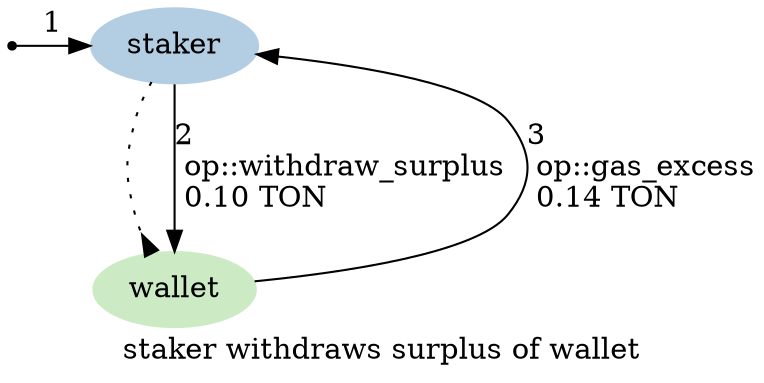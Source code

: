 digraph {
    label="staker withdraws surplus of wallet"
    node [ colorscheme=pastel19 style=filled ]

    /* Entities */
    external [ shape=point ]
    staker [ color=2 ]
    wallet [ color=3 ]

    /* Relationships */
    staker -> wallet [ arrowhead=inv style=dotted ]
    external -> staker [ label="1" ]
    staker -> wallet [ label="2\l op::withdraw_surplus\l 0.10 TON\l" ]
    wallet -> staker [ label="3\l op::gas_excess\l 0.14 TON\l" ]

    /* Ranks */
    { rank=min external staker }
    { rank=max wallet }
}
